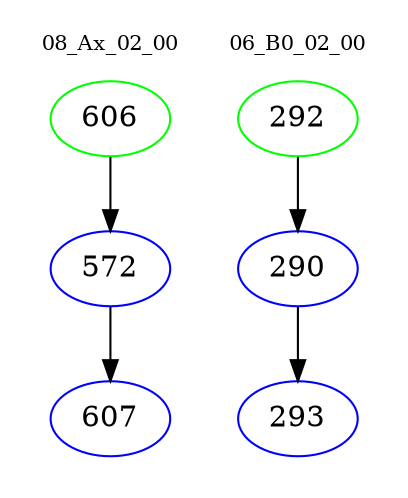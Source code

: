 digraph{
subgraph cluster_0 {
color = white
label = "08_Ax_02_00";
fontsize=10;
T0_606 [label="606", color="green"]
T0_606 -> T0_572 [color="black"]
T0_572 [label="572", color="blue"]
T0_572 -> T0_607 [color="black"]
T0_607 [label="607", color="blue"]
}
subgraph cluster_1 {
color = white
label = "06_B0_02_00";
fontsize=10;
T1_292 [label="292", color="green"]
T1_292 -> T1_290 [color="black"]
T1_290 [label="290", color="blue"]
T1_290 -> T1_293 [color="black"]
T1_293 [label="293", color="blue"]
}
}
